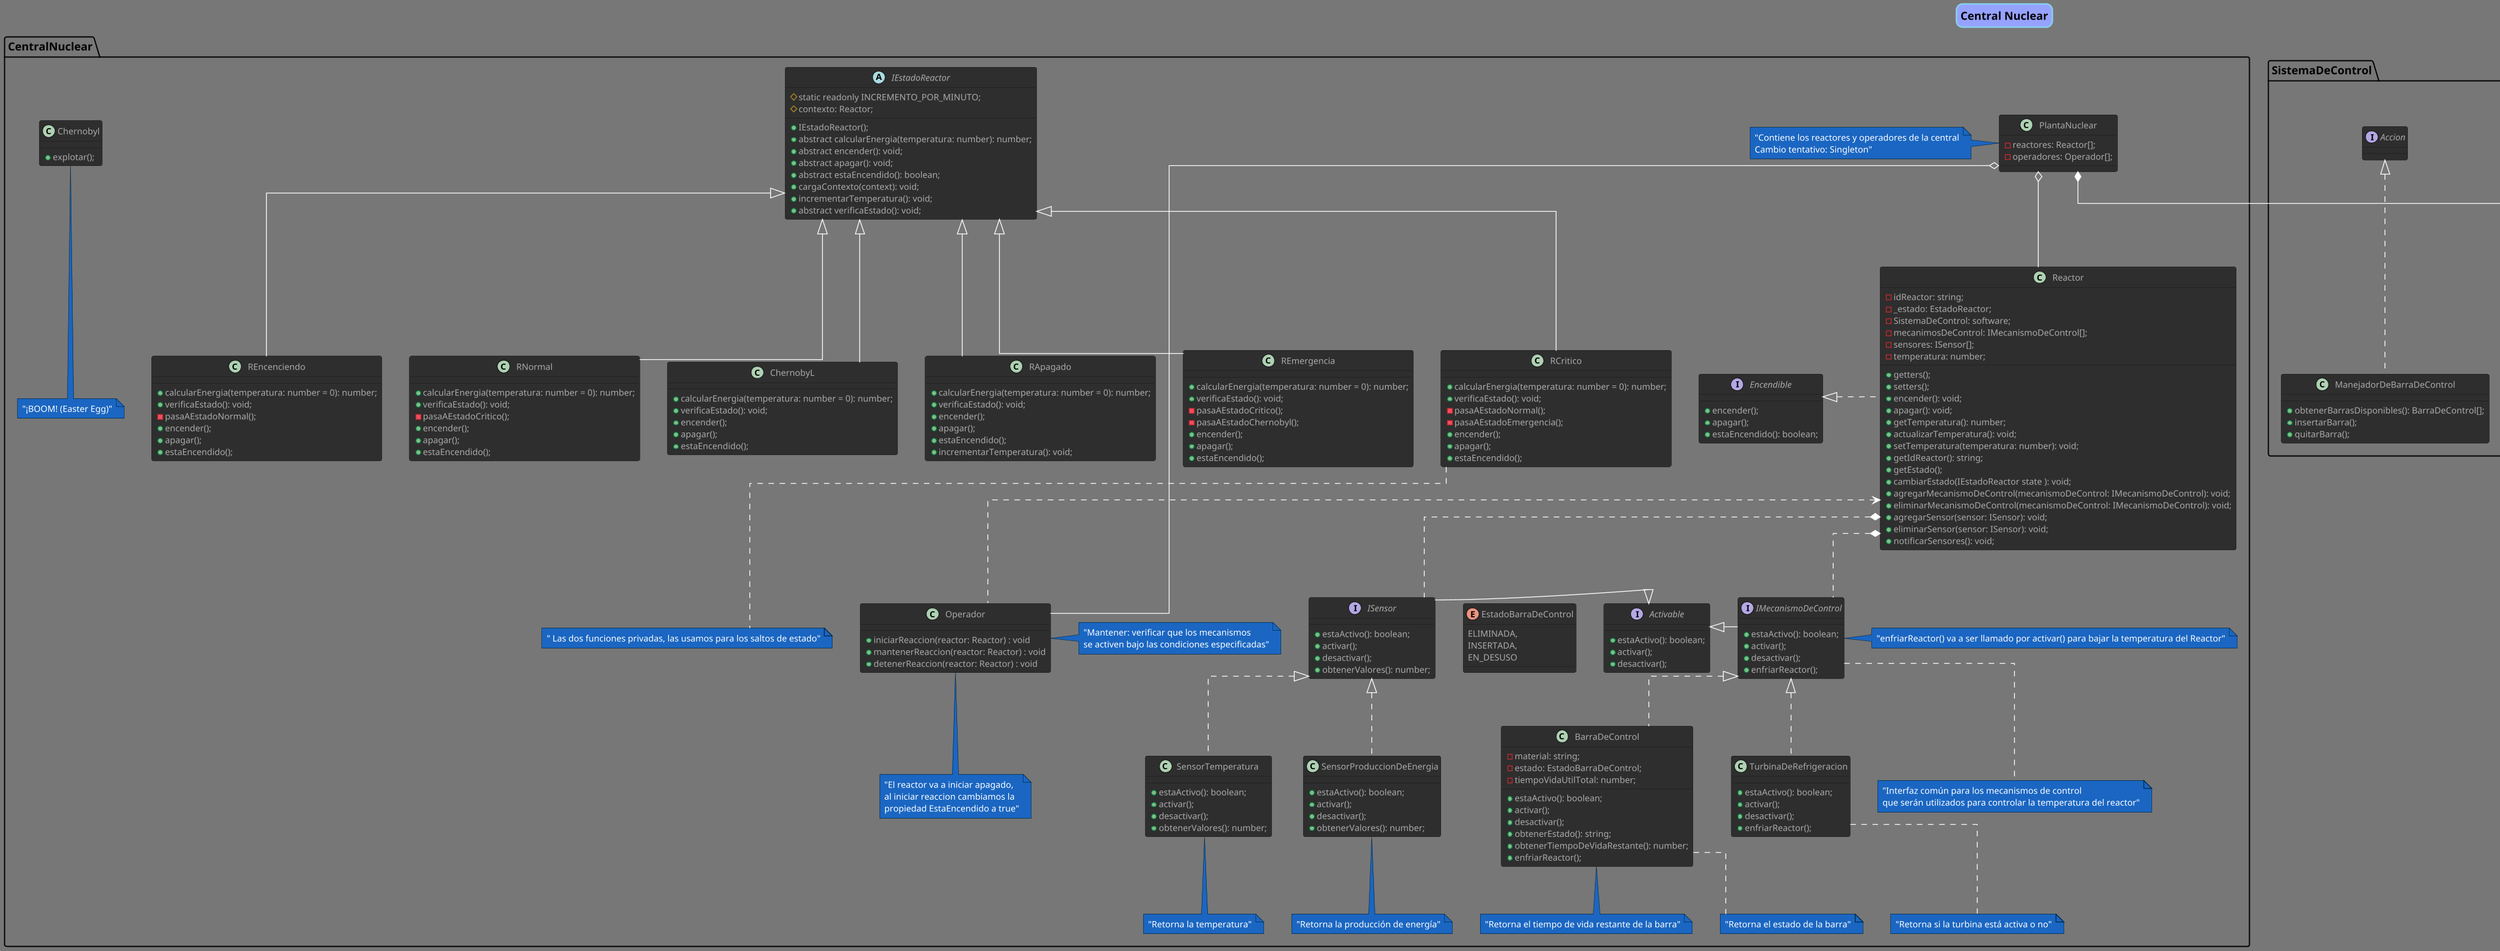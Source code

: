 @startuml TP

title "Central Nuclear"
!theme reddress-darkblue
scale 1.3
skinparam Linetype ortho
skinparam titleBorderRoundCorner 15
skinparam titleBorderThickness 2
skinparam titleBorderColor skyBlue
skinparam titleBackgroundColor #96a2ff


package CentralNuclear {


' Planta nuclear
class PlantaNuclear {
    - reactores: Reactor[];
    - operadores: Operador[];
}

' Reactor
class Reactor implements Encendible {
    - idReactor: string;
    - _estado: EstadoReactor;
    - SistemaDeControl: software;
    - mecanimosDeControl: IMecanismoDeControl[];
    - sensores: ISensor[];
    - temperatura: number;
    + getters();
    + setters();
    + encender(): void;
    + apagar(): void;
    + getTemperatura(): number;
    + actualizarTemperatura(): void;
    + setTemperatura(temperatura: number): void;
    + getIdReactor(): string;
    + getEstado();
    + cambiarEstado(IEstadoReactor state ): void;
    + agregarMecanismoDeControl(mecanismoDeControl: IMecanismoDeControl): void;
    + eliminarMecanismoDeControl(mecanismoDeControl: IMecanismoDeControl): void;
    + agregarSensor(sensor: ISensor): void;
    + eliminarSensor(sensor: ISensor): void;
    + notificarSensores(): void;
}

' Estado reactor
abstract class IEstadoReactor {
    # static readonly INCREMENTO_POR_MINUTO;
    # contexto: Reactor;
    + IEstadoReactor();
    + abstract calcularEnergia(temperatura: number): number;
    + abstract encender(): void;
    + abstract apagar(): void;
    + abstract estaEncendido(): boolean;
    + cargaContexto(context): void;
    + incrementarTemperatura(): void;
    + abstract verificaEstado(): void;
}

' Estados concretos 
class ChernobyL extends IEstadoReactor
{
    + calcularEnergia(temperatura: number = 0): number;
    + verificaEstado(): void;
    + encender();
    + apagar();
    + estaEncendido();
}

class RApagado extends IEstadoReactor
{
    + calcularEnergia(temperatura: number = 0): number;
    + verificaEstado(): void;
    + encender();
    + apagar();
    + estaEncendido();
    + incrementarTemperatura(): void;
}

class RCritico extends IEstadoReactor
{
    + calcularEnergia(temperatura: number = 0): number;
    + verificaEstado(): void;
    - pasaAEstadoNormal();
    - pasaAEstadoEmergencia();
    + encender();
    + apagar();
    + estaEncendido();
}

class REmergencia extends IEstadoReactor
{
    + calcularEnergia(temperatura: number = 0): number;
    + verificaEstado(): void;
    - pasaAEstadoCritico();
    - pasaAEstadoChernobyl();
    + encender();
    + apagar();
    + estaEncendido();
}

class REncenciendo extends IEstadoReactor
{
    + calcularEnergia(temperatura: number = 0): number;
    + verificaEstado(): void;
    - pasaAEstadoNormal();
    + encender();
    + apagar();
    + estaEncendido();
}

class RNormal extends IEstadoReactor
{
    + calcularEnergia(temperatura: number = 0): number;
    + verificaEstado(): void;
    - pasaAEstadoCritico();
    + encender();
    + apagar();
    + estaEncendido();
}

' Operador
class Operador {
    + iniciarReaccion(reactor: Reactor) : void
    + mantenerReaccion(reactor: Reactor) : void
    + detenerReaccion(reactor: Reactor) : void
}

'Interfaces generales
interface Encendible {
    + encender();
    + apagar();
    + estaEncendido(): boolean;
}

interface Activable {
    + estaActivo(): boolean;
    + activar();
    + desactivar();
}


'Sensores
interface ISensor implements Activable {
    + estaActivo(): boolean;
    + activar();
    + desactivar();
    + obtenerValores(): number;
}

class SensorTemperatura implements ISensor {
    ' lee en °C
    + estaActivo(): boolean;
    + activar();
    + desactivar();
    + obtenerValores(): number;
}

class SensorProduccionDeEnergia implements ISensor {
    ' lee en watts
    + estaActivo(): boolean;
    + activar();
    + desactivar();
    + obtenerValores(): number;
}

' Mecanismos de control
interface IMecanismoDeControl implements Activable {
    + estaActivo(): boolean;
    + activar();
    + desactivar();
    + enfriarReactor();
}

'' Barra de control
class BarraDeControl implements IMecanismoDeControl {
    - material: string;
    - estado: EstadoBarraDeControl;
    - tiempoVidaUtilTotal: number;
    + estaActivo(): boolean;
    'insertar barra
    + activar(); 
    ' quitar barra
    + desactivar(); 
    + obtenerEstado(): string;
    + obtenerTiempoDeVidaRestante(): number;
    + enfriarReactor();
}

enum EstadoBarraDeControl {
    ELIMINADA,
    INSERTADA,
    EN_DESUSO
}

'' Turbina de refrigeración
class TurbinaDeRefrigeracion implements IMecanismoDeControl {
    + estaActivo(): boolean;
    + activar(); 
    + desactivar(); 
    + enfriarReactor();
}


' Easter egg...

class Chernobyl {
    + explotar();
}

'Relaciones
Reactor -u-o PlantaNuclear
Operador -l-o PlantaNuclear
Reactor *.. ISensor
Reactor *.. IMecanismoDeControl
Reactor -[hidden]l- Encendible
Activable -[hidden]r- IMecanismoDeControl
Activable -[hidden]l- ISensor
Reactor <.. Operador
EstadoBarraDeControl -[hidden]d- BarraDeControl



'Notas
note right of Operador: "Mantener: verificar que los mecanismos \nse activen bajo las condiciones especificadas"
note bottom of Operador: "El reactor va a iniciar apagado, \nal iniciar reaccion cambiamos la \npropiedad EstaEncendido a true"
note bottom of SensorTemperatura: "Retorna la temperatura"
note bottom of SensorProduccionDeEnergia: "Retorna la producción de energía"
note bottom of BarraDeControl: "Retorna el estado de la barra"
note bottom of BarraDeControl: "Retorna el tiempo de vida restante de la barra"
note bottom of TurbinaDeRefrigeracion: "Retorna si la turbina está activa o no"
note bottom of IMecanismoDeControl: "Interfaz común para los mecanismos de control\nque serán utilizados para controlar la temperatura del reactor"
note bottom of Chernobyl: "¡BOOM! (Easter Egg)"
note bottom of RCritico: " Las dos funciones privadas, las usamos para los saltos de estado"
note left of PlantaNuclear: "Contiene los reactores y operadores de la central\nCambio tentativo: Singleton"
note right of IMecanismoDeControl: "enfriarReactor() va a ser llamado por activar() para bajar la temperatura del Reactor"
}

package SistemaDeControl {

' Procesamiento de Datos
class ComprobadorSaludReactor {
    -generadorDeAlertas: GeneradorDeAlertas;

    -setGenerador(g: GeneradorDeAlertas)
    - estaEncendido(reactor: Reactor): boolean;
    - tieneTemperaturaSegura(reactor: Reactor): boolean;
    - produceEnergiaEnRango(reactor: Reactor): boolean;
    +lanzarAlerta();
}

note bottom of ComprobadorSaludReactor
    Clase que se encarga de verificar el estado del reactor
    y lanzar alertas en caso de que algo no este funcionando
    correctamente.
    Según el resultado de tieneTemperaturaSegura() se va a
    setear un generador de alertas u otro
end note

' Acciones automáticas de seguridad
class ModuloAccionAutomaticaSeguridad {
    + apagarPorEmergencia(A: Alerta);
}

' Interfaz humana

'' Manejo de alertas
enum TipoAlerta {
    CRITICA,
    ESTANDAR
}

interface GeneradorDeAlertas {
    +generarAlerta(): IAlerta
}

class GeneradorDeAlertasCriticas implements GeneradorDeAlertas {
    +generarAlerta(): IAlerta
}

class GeneradorDeAlertasEstandar implements GeneradorDeAlertas {
    +generarAlerta(): IAlerta
}

interface Alerta {
    + obtenerTipoDeAlerta(): enumTipoAlerta;
    + obtenerMensajeDeAlerta(): string;
    + obtenerTimestampDeAlerta(): Date;
}

class AlertaCritica implements Alerta {
    + obtenerTipoDeAlerta(): enumTipoAlerta;
    + obtenerMensajeDeAlerta(): string;
    + obtenerTimestampDeAlerta(): Date;

}

class AlertaEstandar implements Alerta {
    + obtenerTipoDeAlerta(): enumTipoAlerta;
    + obtenerMensajeDeAlerta(): string;
    + obtenerTimestampDeAlerta(): Date;
}

class NotificadorDeAlerta {
    + notificarAlerta(alerta:Alerta): string;
}


'' Manejo de comandos
enum ComandosDisponibles {
    BARRA_CONTROL
    REACTOR,
    REFRIGERACION,
    SENSOR_TEMPERATURA,
    SENSOR_NIVEL_AGUA,
    REPORTAR_ESTADO
}

class Comando {
    -estado: ComandosDisponibles

    +setComando(e: ComandosDisponibles)
}

class InterpreteDeComandos {
    - lanzarAccion();
    + interpretarComando(c: Comando);
}

' Acciones
interface Accion {

}

'' Barras de control
class ManejadorDeBarraDeControl implements Accion {
    + obtenerBarrasDisponibles(): BarraDeControl[];
    + insertarBarra();
    + quitarBarra();
}

' Relaciones
NotificadorDeAlerta .l.> Alerta
TipoAlerta -[hidden]u- NotificadorDeAlerta
ComprobadorSaludReactor *-r- GeneradorDeAlertas
GeneradorDeAlertas -[hidden]r- Alerta

}


ComprobadorSaludReactor -r-* PlantaNuclear


@enduml

'Cambios sugeridos en PR
'- establecer relaciones entre clases
'- cambiar nombre propiedad barra de control (remainingRodLifePct => totalRodLife), el % lo podemos resolver un método que lo calcule en base al tiempo
'- agregar clases de turbinas, condensador y generador (y alguna otra de la base de funcionamiento si consideramos que es necesaria)
'- agregar Clase operador
' agregar Interface común entre los mecanismos de control (sensor de temperatura, barras de control y turbinas de refrigeración)
